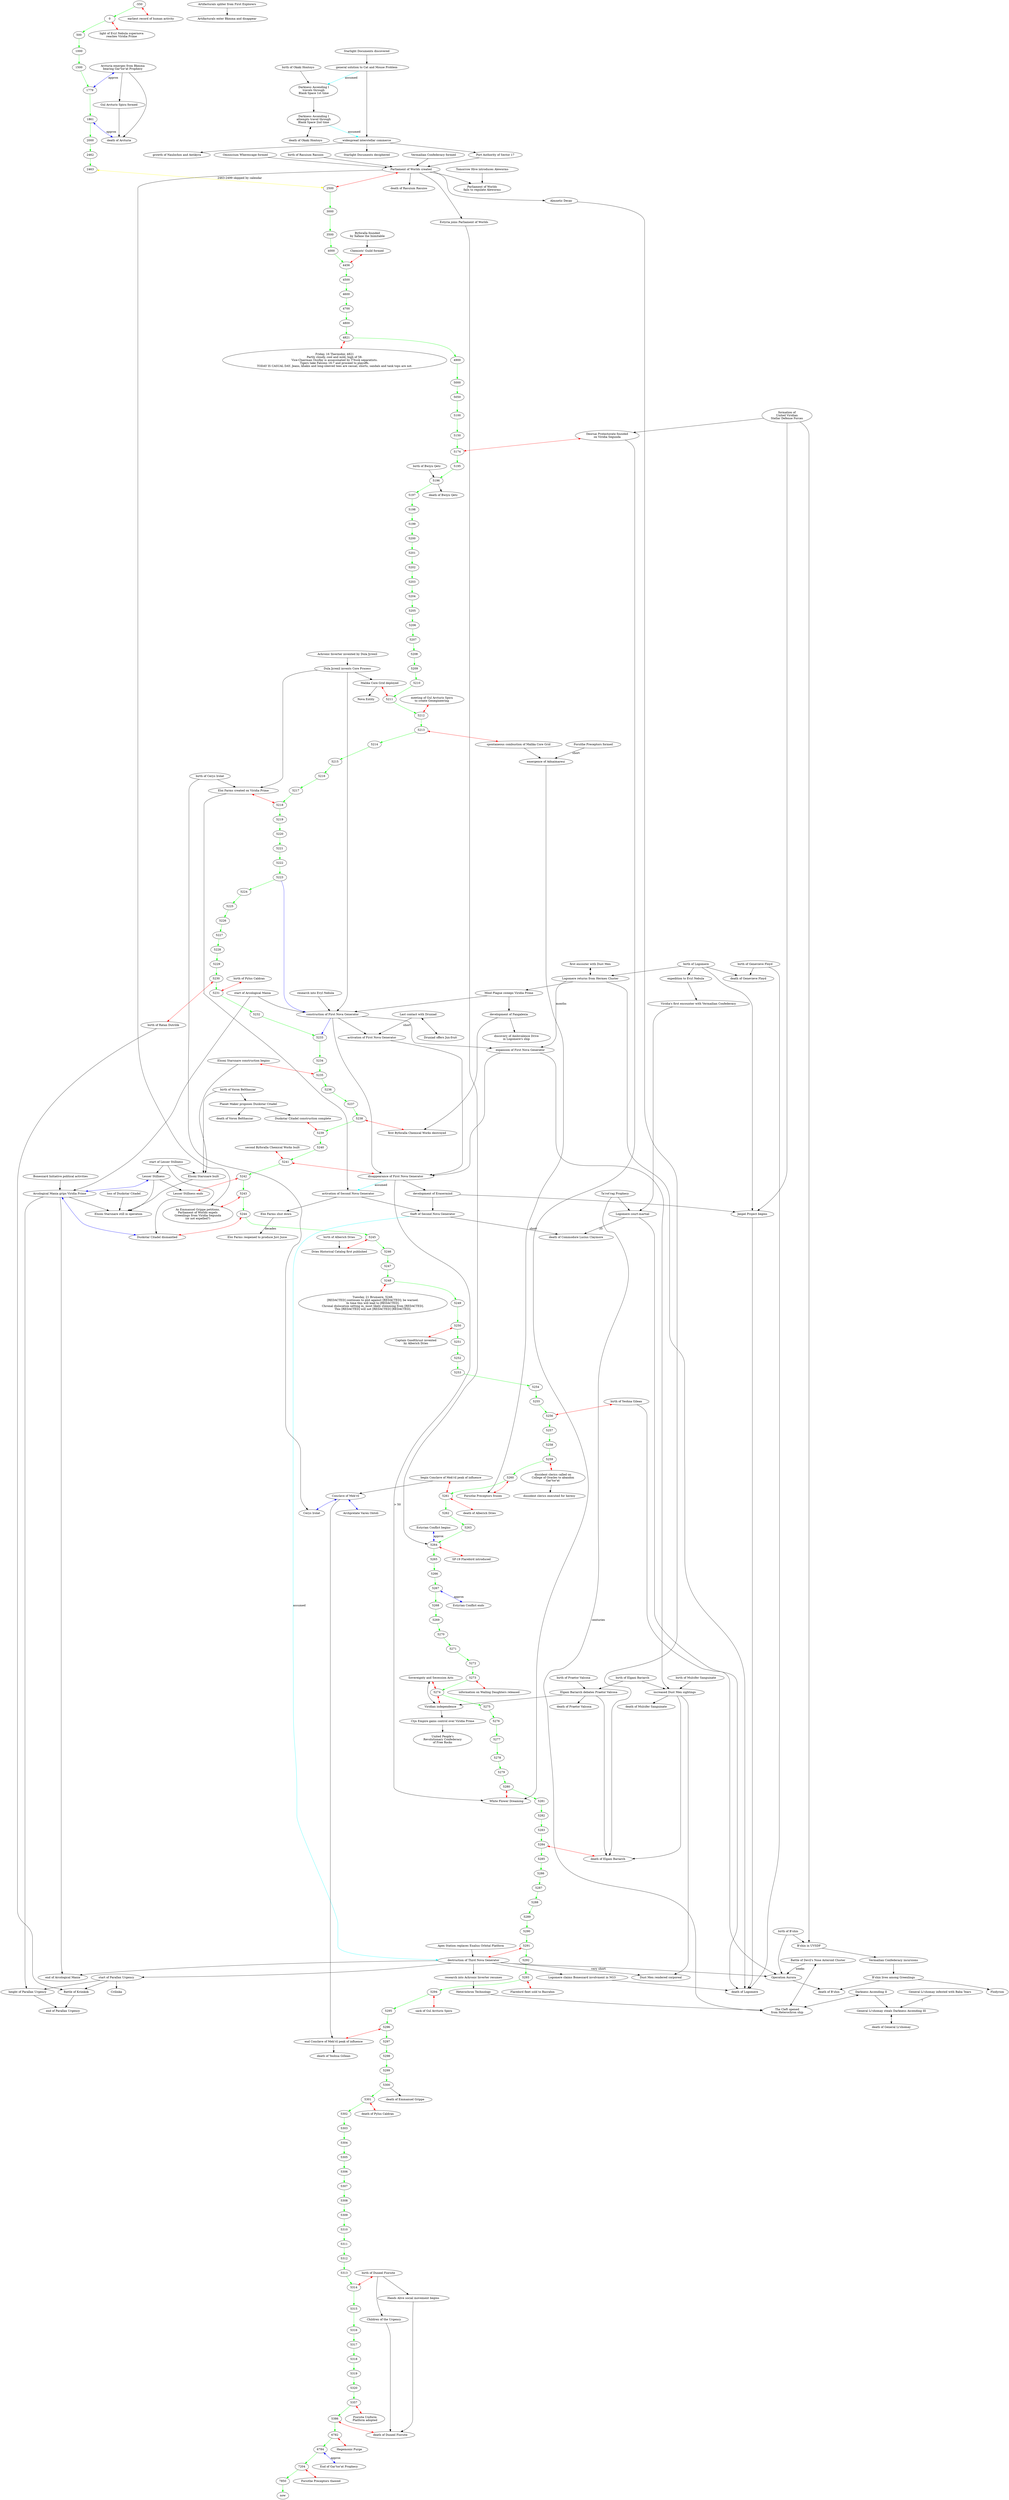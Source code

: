 digraph viridia
{
// specific years mentioned, and all years within interesting ranges
-550->0->500->1000->1500->1779->1861->2000->2462->2463 [color="green"]
2463->2500 [dir="both" color="yellow" label="2463-2499 skipped by calendar"]
2500->3000->3500->4000->4456 [color="green"]
4456->4500->4600->4700->4800->4821->4900->5000 [color="green"]
5000->5050->5100->5150->5174->5195 [color="green"]
5195->5196->5197->5198->5199->5200 [color="green"]
5200->5201->5202->5203->5204->5205->5206->5207->5208->5209->5210 [color="green"]
5210->5211->5212->5213->5214->5215->5216->5217->5218->5219->5220 [color="green"]
5220->5221->5222->5223->5224->5225->5226->5227->5228->5229->5230 [color="green"]
5230->5231->5232->5233->5234->5235->5236->5237->5238->5239->5240 [color="green"]
5240->5241->5242->5243->5244->5245->5246->5247->5248->5249->5250 [color="green"]
5250->5251->5252->5253->5254->5255->5256->5257->5258->5259->5260 [color="green"]
5260->5261->5262->5263->5264->5265->5266->5267->5268->5269->5270 [color="green"]
5270->5271->5272->5273->5274->5275->5276->5277->5278->5279->5280 [color="green"]
5280->5281->5282->5283->5284->5285->5286->5287->5288->5289->5290 [color="green"]
5290->5291->5292->5293->5294->5295->5296->5297->5298->5299->5300 [color="green"]
5300->5301->5302->5303->5304->5305->5306->5307->5308->5309->5310 [color="green"]
5310->5311->5312->5313->5314->5315->5316->5317->5318->5319->5320 [color="green"]
5320->5357->5386->6782->6784->7204->7850 [color="green"]

"dest NG3" [label="destruction of Third Nova Generator"]

// [[Welcome]]
"dest NG3" -> "start of Parallax Urgency"
//// Now redundant to say "start is before end"
//"start of Parallax Urgency" -> "end of Parallax Urgency"

// [[Achronic Inverter]]
//// We do know that "Achronic Inverter invented by Dula Jyrexil" comes
//// before "dest NG3" from this article, but from [[Core Process]], we
//// know that it also comes before the First Nova Generator.  Since NG1
//// is before NG3, we choose to simplify our graph by removing the line
//// to NG3, as it (now) provides no useful additional information.

//"Achronic Inverter invented by Dula Jyrexil" -> "dest NG3"
"dest NG3" -> "research into Achronic Inverter resumes" -> "Heterochron Technology"

// [[Adnaimareui]]
"Malika Core Grid destroyed" [label="spontaneous combustion of Malika Core Grid"]
// this is now redundant, since we have specific dates for both events
//"Deorsai Protectorate founded" -> "Malika Core Grid destroyed"
"Malika Core Grid destroyed" -> "emergence of Adnaimareui"

// [[Aleworms]]
"Parliament-Aleworms" [label="Parliament of Worlds\nfails to regulate Aleworms"]
"Tomorrow Hive introduces Aleworms" -> "Parliament-Aleworms"
"Parliament of Worlds created" -> "Parliament-Aleworms"

// [[Almnetic Decay]]
//"collapse of Almnetic Empire"
"Almnetic Decay"

// [[Ambivalence Drive]]
"birth of Logomere" -> "Logomere returns from Hermes Cluster" -> "death of Logomere"
"Logomere returns from Hermes Cluster" -> "Mind Plague sweeps Viridia Prime" -> "development of Fangalexia" -> "discovery of Ambivalence Drive\nin Logomere's ship"

// [[Apex Station]]
"Apex Station replaces Exalius Orbital Platform" -> "dest NG3" -> "Operation Aurora"

// [[Arcological Mania]]
"Arcological Mania" [label="Arcological Mania grips Viridia Prime"]
// REVIEW
"Lesser Stillness" -> "Arcological Mania" [dir="both" color="blue"]
// [[Arcological Mania]] references "loss of Duskstar Citadel", but
// [[Duskstar citadel]] refers to it as "Duskstar Citadel dismantled"
"Arcological Mania" -> "Duskstar Citadel dismantled" [dir="both" color="blue"]
"start of Lesser Stillness" -> "Duskstar Citadel dismantled"

"Lesser Stillness" -> "Elsoni Starsnare still in operation"
"Arcological Mania" -> "Elsoni Starsnare still in operation"
"loss of Duskstar Citadel" -> "Elsoni Starsnare still in operation"

// [[Arcturianism]]
"Arcturia emerges" [label="Arcturia emerges from Bkmma\nbearing Gar'tor'at Prophecy"]
"Arcturia emerges" -> "death of Arcturia"

//// Since we now have approximate years for each of these (exact year for
//// dest NG3), we no long need the lines indicating duration

//"Arcturia emerges" -> "dest NG3" [label="~3500" color="blue"]
//"dest NG3" -> "End of Gar'tor'at Prophecy" [label="~1500" color="blue"]
7850 -> "now" [color="green"]

// [[Artifacturals]]
"Artifacturals spliter from First Explorers" -> "Artifacturals enter Bkmma and disappear"

// [[Ascacian Wastes]]

// [[Astrogation]]
"Starlight Documents discovered" -> "general solution to Cat and Mouse Problem" -> "widespread interstellar commerce" -> "Starlight Documents deciphered"
"widespread interstellar commerce" -> "growth of Naulochos and Antikyra"
"widespread interstellar commerce" -> "Port Authority of Sector 17"

######


// [[B'shin]]
"UVSDF forms" [label="formation of\nUnited Viridian\nStellar Defense Forces"]
"UVSDF forms" -> "B'shin in UVSDF"
"birth of B'shin" -> "B'shin in UVSDF" -> "Vermailian Confederacy incursions" -> "B'shin lives among Greenlings" -> "death of B'shin"
"B'shin lives among Greenlings" -> "Flodyrion"

// [[Baba Tears]]
"General Li'shomay infested with Baba Tears"

// [[Elgani Bariarch]]
"Almnetic Decay" -> "death of Elgani Bariarch"
"birth of Praetor Valcosa" -> "Elgani Bariarch debates Praetor Valcosa" -> "death of Praetor Valcosa"
"birth of Elgani Bariarch" -> "Elgani Bariarch debates Praetor Valcosa" -> "death of Elgani Bariarch"
"Elgani Bariarch debates Praetor Valcosa" -> "Viridian independence"

// [[Barometz]]
"greenlings expelled" [label="As Emmanuel Grippe petitions,\nParliament of Worlds expels\nGreenlings from Viridia Segunda\n(or not expelled?)"]
"Parliament of Worlds created" -> "greenlings expelled"

// [[Battle of Kriinkok]]
"start of Parallax Urgency" -> "Battle of Kriinkok" -> "end of Parallax Urgency"

// [[Bazrahin]]

// [[Voron Belthaszar]]
"birth of Voron Belthaszar" -> "Elsoni Starsnare built" -> "Elsoni Starsnare still in operation"
"Arcological Mania" -> "height of Parallax Urgency"
"start of Parallax Urgency" -> "height of Parallax Urgency" -> "end of Parallax Urgency"

// [[Bkmma]]

// [[Blank Space]]
"Cleft opened" [label="The Cleft opened\nfrom Heterochron ship"]
"Battle of Devil's Nose Asteroid Cluster" -> "Operation Aurora" [label="weeks"]
"Battle of Devil's Nose Asteroid Cluster" -> "Cleft opened" [dir="both"]
"Heterochron Technology" -> "Cleft opened"

// [[Boneozard Initiative]]
"Boneozard Initiative political activities" -> "Arcological Mania"
"start of Arcological Mania" -> "Arcological Mania" -> "end of Arcological Mania"
"start of Arcological Mania" -> "construction of First Nova Generator" -> "disappearance of First Nova Generator"
"dest NG3" -> "end of Arcological Mania"

//// We now have a specific year for "disappearance NG1" and "dest NG3",
//// so we do not need to include the line telling us the time between the
//// two
//"disappearance of First Nova Generator" -> "dest NG3" [label="50"]
"dest NG3" -> "Logomere claims Boneozard involvment in NG3" -> "death of Logomere"

// "theft of NG2" comes from [[Commodore Lucius Claymore]]; we assume that
// First, Second, Third are in order
//// [[Erasermind]] confirms that First NG was before Second NG
//"disappearance of First Nova Generator" -> "theft of Second Nova Generator" [color="cyan" label="assumed"]
"theft of Second Nova Generator" -> "dest NG3" [color="cyan" label="assumed"]

"disappearance of First Nova Generator" -> "activation of Second Nova Generator" [color="cyan" label="assumed"]

// [[Byforalla]]
"Byforalla founded" [label="Byforalla founded\nby Xafane the Inimitable"]
//// "end of Ctjn Empire" turns out to not be a relevent event
//"Byforalla founded by Xafane the Inimitable" -> "end of Ctjn Empire"

######


// [[Pylus Caldran]]
"birth of Pylus Caldran" -> 5231 [dir="both" color="red"]
5301 -> "death of Pylus Caldran" [dir="both" color="red"]
//// reporting Caldran's age is redundant with his birth and death year;
//// simplify graph by not including this line
//"birth of Pylus Caldran" -> "death of Pylus Caldran" [label="70"]
1861 -> "death of Arcturia" [dir="both" label="approx" color="blue"]
//// reporting Caldran's birth occured before dest NG3 is now redundant
//"birth of Pylus Caldran" -> "dest NG3"
//// We have exact dates for these, so reporting 10 years is redundant
//"dest NG3" -> "death of Pylus Caldran" [label="10"]

// as of [[Gul Arcturis Spicu]] we now have an exact year for the sacking
//"sack of Gul Arcturis Spicu" -> "death of Pylus Caldran"

//// via calculating that dest NG3 = "death of Pylus Caldran" - 10 years
5291 -> "dest NG3" [dir="both" color="red"]
6784 -> "End of Gar'tor'at Prophecy" [dir="both" label="approx" color="blue"]
"Arcturia emerges" -> 1779 [dir="both" label="approx" color="blue"]
5241 -> "disappearance of First Nova Generator" [dir="both" color="red"]

// [[Cat and Mouse Problem]]

// [[Chemists' Guild]]
"Byforalla founded" -> "Chemists' Guild formed"
"Chemists' Guild formed" -> 4456 [dir="both" color="red"]
5238 -> "first Byforalla Chemical Works destroyed" [dir="both" color="red"]
"development of Fangalexia" -> "first Byforalla Chemical Works destroyed"
//// We have specific years for each of these events, so we don't need
//// these lines
//"first Byforalla Chemical Works destroyed" -> "second Byforalla Chemical Works built" -> "Lesser Stillness ends"
"second Byforalla Chemical Works built" -> 5241 [dir="both" color="red"]
"start of Lesser Stillness" -> "Lesser Stillness" -> "Lesser Stillness ends"
5242 -> "Lesser Stillness ends" [dir="both" color="red"]
//// "end of Ctjn Empire" turns out to not be a relevent event
//"dest NG3" -> "end of Ctjn Empire"

// [[The Cleft]]
"Ta'rot'rag Prophecy" -> "Cleft opened" [label="centuries"]

// [[Commodore Lucius Claymore]]
"birth of Logomere" -> "expedition to Evyl Nebula" -> "Viridia's first encounter with Vermailian Confederacy" -> "Logomere court-martial" -> "death of Logomere"
"Logomere court-martial" -> "death of Commodore Lucius Claymore" [label="35"]
"theft of Second Nova Generator" -> "death of Commodore Lucius Claymore" [label="short"]
"Ta'rot'rag Prophecy"->"Logomere court-martial"

// [[Conclave of Mek'ril]]
// REVIEW
"begin Conclave of Mek'ril peak of influence" -> 5261 [dir="both" color="red"]
5296 -> "end Conclave of Mek'ril peak of influence" [dir="both" color="red"]
"begin Conclave of Mek'ril peak of influence" -> "Conclave of Mek'ril" -> "end Conclave of Mek'ril peak of influence"

//"Conclave of Mek'ril" -> "Ratan Dutrilik" [dir="both" color="blue"]
"Conclave of Mek'ril" -> "Archprelate Varen Ontoli" [dir="both" color="blue"]
"Conclave of Mek'ril" -> "Cerys Irolat" [dir="both" color="blue"]

// [[Core Process]]
"Achronic Inverter invented by Dula Jyrexil" -> "Dula Jyrexil invents Core Process" -> "construction of First Nova Generator"
"Dula Jyrexil invents Core Process" -> "Eloi Farms created on Viridia Prime"

// [[Crilinka]]
"start of Parallax Urgency" -> "Crilinka"
// REVIEW: implies that Fangalexia, weather correction, Erasermind and Cat
// and Mouse problem occur in Crilinka, which would be after/during
// Parallax Urgency, but most of these were much earlier

// [[Ctjn Empire]]
"Viridian independence" -> "Ctjn Empire gains control over Viridia Prime" -> "United People's\nRevolutionary Confederacy\nof Free Rocks"

######


// [[Darkness Ascending]]
"DA-I 1st" [label="Darkness Ascending I\ntravels through\nBlank Space 1st time"]
"DA-I 2nd" [label="Darkness Ascending I\nattempts travel through\nBlank Space 2nd time"]
"birth of Okaki Hontoyo" -> "DA-I 1st" -> "DA-I 2nd"
"DA-I 2nd" -> "death of Okaki Hontoyo" [dir="both"]

"general solution to Cat and Mouse Problem" -> "DA-I 1st" [color="cyan" label="assumed"]
"DA-I 2nd" -> "widespread interstellar commerce" [color="cyan" label="assumed"]

"Darkness Ascending II" -> "Cleft opened" [dir="both"]
"Darkness Ascending II" -> "General Li'shomay steals Darkness Ascending III"
"General Li'shomay infested with Baba Tears" -> "General Li'shomay steals Darkness Ascending III" [label="?"]
"General Li'shomay steals Darkness Ascending III" -> "death of General Li'shomay" [dir="both"]

// [[Deorsai Protectorate]]
"Deorsai Protectorate founded" [label="Deorsai Protectorate founded\non Viridia Segunda"]
"Deorsai Protectorate founded" -> 5174 [dir="both" color="red"]
//"Deorsai Protectorate founded" -> "Deorsai Protectorate"
"UVSDF forms" -> "Deorsai Protectorate founded" -> "White Flower Dreaming"
"Dula Jyrexil invents Core Process" -> "Malika Core Grid deployed"
"Malika Core Grid deployed" -> 5211 [dir="both" color="red"]
5213 -> "Malika Core Grid destroyed" [dir="both" color="red"]
//"Malika Core Grid deployed" -> "Malika Core Grid destroyed"
"Malika Core Grid deployed" -> "Nova Entity"
// Text is: "within the next decade" from 5213
5223 -> "construction of First Nova Generator" [color="blue"]
"construction of First Nova Generator" -> 5233 [color="blue"]

// [[Dries Historical Catalog]]
"birth of Alberich Dries" -> "Dries Historical Catalog first published"
5245 -> "Dries Historical Catalog first published" [dir="both" color="red"]
5261 -> "death of Alberich Dries" [dir="both" color="red"]
"birth of B'shin" -> "Operation Aurora" -> "death of B'shin"

// [[Druniad]]
"Last contact with Druniad" -> "Druniad offers Jun-fruit" [dir="both"]
"Last contact with Druniad" -> "activation of First Nova Generator" [label="short"]
"construction of First Nova Generator" -> "activation of First Nova Generator" -> "disappearance of First Nova Generator"
"disappearance of First Nova Generator" -> "White Flower Dreaming" [label="> 50"]

// [[Duplicity Paradox]]

// [[Duskstar Citadel]]
"birth of Voron Belthaszar" -> "Planet Maker proposes Duskstar Citadel" -> "death of Voron Belthaszar"
"Planet Maker proposes Duskstar Citadel" -> "Duskstar Citadel construction complete"
"Duskstar Citadel construction complete" -> 5239 [dir="both" color="red"]
5244 -> "Duskstar Citadel dismantled" [dir="both" color="red"]
5273 -> "information on Wailing Daughters released" [dir="both" color="red"]

// [[Dust Men]]
"first encouter with Dust Men" -> "Logomere returns from Hermes Cluster" [dir="both"]
"construction of First Nova Generator" -> "expansion of First Nova Generator" -> "disappearance of First Nova Generator"
"Logomere returns from Hermes Cluster" -> "expansion of First Nova Generator" [label="months"]

//// Although Dust Men sightings were blamed on Fangalexia, the blame was
//// unfounded, as the first sightings actually happened before the drug
//// was developed.
// "development of Fangalexia" -> "first encouter with Dust Men" [color="cyan" label="implied"]

"expansion of First Nova Generator" -> "increased Dust Men sightings"
"birth of Mulcifer Sanguinate" -> "increased Dust Men sightings" -> "death of Mulcifer Sanguinate"
"birth of Elgani Bariarch" -> "increased Dust Men sightings" -> "death of Elgani Bariarch"
"dest NG3" -> "Dust Men rendered corporeal" [label="very short"]
"increased Dust Men sightings" -> "Dust Men rendered corporeal"

// [[Ratan Dutrilik]]
5230 -> "birth of Ratan Dutrilik" [dir="both" color="red"]
"birth of Ratan Dutrilik" -> "Battle of Kriinkok"
//"birth of Ratan Dutrilik" -> "Ratan Dutrilik" -> "death of Ratan Dutrilik"

######


// [[Eloi Farms]]
"Eloi Farms created on Viridia Prime" -> 5218 [dir="both" color="red"]
"birth of Cerys Irolat" -> "Cerys Irolat"
"birth of Cerys Irolat" -> "Eloi Farms created on Viridia Prime"
"activation of Second Nova Generator" -> "theft of Second Nova Generator"
"Eloi Farms created on Viridia Prime" -> "activation of Second Nova Generator" -> "Eloi Farms shut down"
"Eloi Farms shut down" -> "Eloi Farms reopened to produce Juvi Juice" [label="decades"]

// [[Elsoni Starsnare]]
"start of Lesser Stillness" -> "Elsoni Starsnare built"
"birth of Bwiyn Qetz" -> 5196 -> "death of Bwiyn Qetz"
"Elsoni Starsnare construction begins" -> 5235 [dir="both" color="red"]
"Elsoni Starsnare construction begins" -> "Elsoni Starsnare built"

// [[Emancipation Day]]
"Sovereignty and Secession Acts" -> 5274 [dir="both" color="red"]
5284 -> "death of Elgani Bariarch" [dir="both" color="red"]
"Sovereignty and Secession Acts" -> "Viridian independence" [dir="both"]
5274 -> "Viridian independence" [dir="both" color="red"]

// [[Endotian Calendar]]
"Parliament of Worlds created" -> 2500 [dir="both" color="red"]
"Port Authority of Sector 17" -> "Parliament of Worlds created"
"Parliament of Worlds created" -> "Almnetic Decay"
"Vermailian Confederacy formed" -> "Parliament of Worlds created"
"Omniscium Wherescape formed" -> "Parliament of Worlds created"
"birth of Rasuium Rasuios" -> "Parliament of Worlds created" -> "death of Rasuium Rasuios"
// 2463-2499 Years skipped due to switching calendars

// [[Erasermind]]
"disappearance of First Nova Generator" -> "development of Erasermind" -> "theft of Second Nova Generator"
"development of Erasermind" -> "Jaxpel Project begins"
"UVSDF forms" -> "Jaxpel Project begins"
// Jaxpel Project appears to be formed during the rise/height of
// Logomere's carer
"birth of Logomere" -> "Jaxpel Project begins" -> "death of Logomere"
"Jaxpel Project begins"

// [[Estyrian Conflict]]
"Parliament of Worlds created" -> "Estyria joins Parliament of Worlds" -> 5264
"Estyrian Conflict begins" -> 5264 [dir="both" label="approx" color="blue"]
5267 -> "Estyrian Conflict ends" [dir="both" label="approx" color="blue"]

// [[Eudaemonism]]

// [[Evyl Nebula]]
0 -> "light of Evyl Nebula supernova\nreaches Viridia Prime" [dir="both" color="red"]
"research into Evyl Nebula" -> "construction of First Nova Generator"

######


// [[Face of Hirith]]

// [[Fangalexia]]
"Mind Plague sweeps Viridia Prime" -> "construction of First Nova Generator"

// [[Duneel Fiorsite]]
"birth of Duneel Fiorsite" -> 5314 [dir="both" color="red"]
5386 -> "death of Duneel Fiorsite" [dir="both" color="red"]
5357 -> "Fiorsite Uniform\nPlatform adopted" [dir="both" color="red"]
"birth of Duneel Fiorsite" -> "Hands Alive social movement begins" -> "death of Duneel Fiorsite"
"birth of Duneel Fiorsite" -> "Children of the Urgency" -> "death of Duneel Fiorsite"

// [[First Explorers]]
-550 -> "earliest record of human activity" [dir="both" color="red"]
5250 -> "Captain Goodthrust invented\nby Alberich Dries" [dir="both" color="red"]

// [[Flarebird]]
5264 -> "SF-19 Flarebird introduced" [dir="both" color="red"]
5293 -> "Flarebird fleet sold to Bazrahin" [dir="both" color="red"]

// [[Flodyrion]]

// [[Genevieve Floyd]]
"birth of Genevieve Floyd" -> "death of Genevieve Floyd"
"birth of Genevieve Floyd" -> "death of Logomere"
"birth of Logomere" -> "death of Genevieve Floyd"

// [[Forsithe Preceptors]]
// text says "after deosai protectorate collapsed", but we know that event
// as "emergence of the Adnaimareui"
"Forsithe Preceptors formed" -> "emergence of Adnaimareui" [label="short"]
"emergence of Adnaimareui" -> "Forsithe Preceptors frozen"
5260 -> "Forsithe Preceptors frozen" [dir="both" color="red"]
7204 -> "Forsithe Preceptors thawed" [dir="both" color="red"]

######


// [[Gar'tor'at Prophecy]]
4821 -> "Friday, 16 Thermidor, 4821\nPartly cloudy, cool and mild, high of 58.\nVice-Chairman Ossifay is assassinated by T'ltssk separatists.\nTigers take Falcons 16-7 and proceed to playoffs.\nTODAY IS CASUAL DAY. Jeans, khakis and long-sleeved tees are casual; shorts, sandals and tank tops are not." [dir="both" color="red"]

5248 -> "Tuesday, 21 Brumaire, 5248.\n[REDACTED] continues to plot against [REDACTED]; be warned.\nIn time this will lead to [REDACTED].\nChronal dislocation setting in, most likely stemming from [REDACTED].\nThis [REDACTED] will not [REDACTED] [REDACTED]." [dir="both" color="red"]

"clerics protest" [label="dissident clerics called on\nCollege of Oracles to abandon\nGar'tor'at"]
5259 -> "clerics protest" [dir="both" color="red"]
"clerics protest" -> "dissident clerics executed for heresy"

// [[Garott Ornati]]
6782 -> "Hegemonic Purge" [dir="both" color="red"]

// [[Genegineering]]
"meeting of Gul Arcturis Spicu\nto create Genegineering" -> 5212 [dir="both" color="red"]

// [[Yeohna Gilean]]
"birth of Yeohna Gilean" -> 5256 [dir="both" color="red"]
"birth of Yeohna Gilean" -> "Operation Aurora"
"end Conclave of Mek'ril peak of influence" -> "death of Yeohna Gillean"

//[[Greenlings]]
5280 -> "White Flower Dreaming" [dir="both" color="red"]

// [[Emmanuel Grippe]]
5243 -> "greenlings expelled" [dir="both" color="red"]
5300 -> "death of Emmanuel Grippe"

// [[Gul Arcturis Spicu]]
5294 -> "sack of Gul Arcturis Spicu" [dir="both" color="red"]
"Arcturia emerges" -> "Gul Arcturis Spicu formed" -> "death of Arcturia"

}
